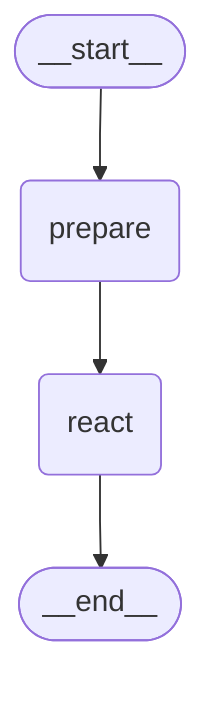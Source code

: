---
config:
  flowchart:
    curve: linear
---
graph TD;
	__start__([<p>__start__</p>]):::first
	prepare(prepare)
	react(react)
	__end__([<p>__end__</p>]):::last
	__start__ --> prepare;
	prepare --> react;
	react --> __end__;
	classDef default #fad7de
	classDef first #ffdfba
	classDef last #baffc9